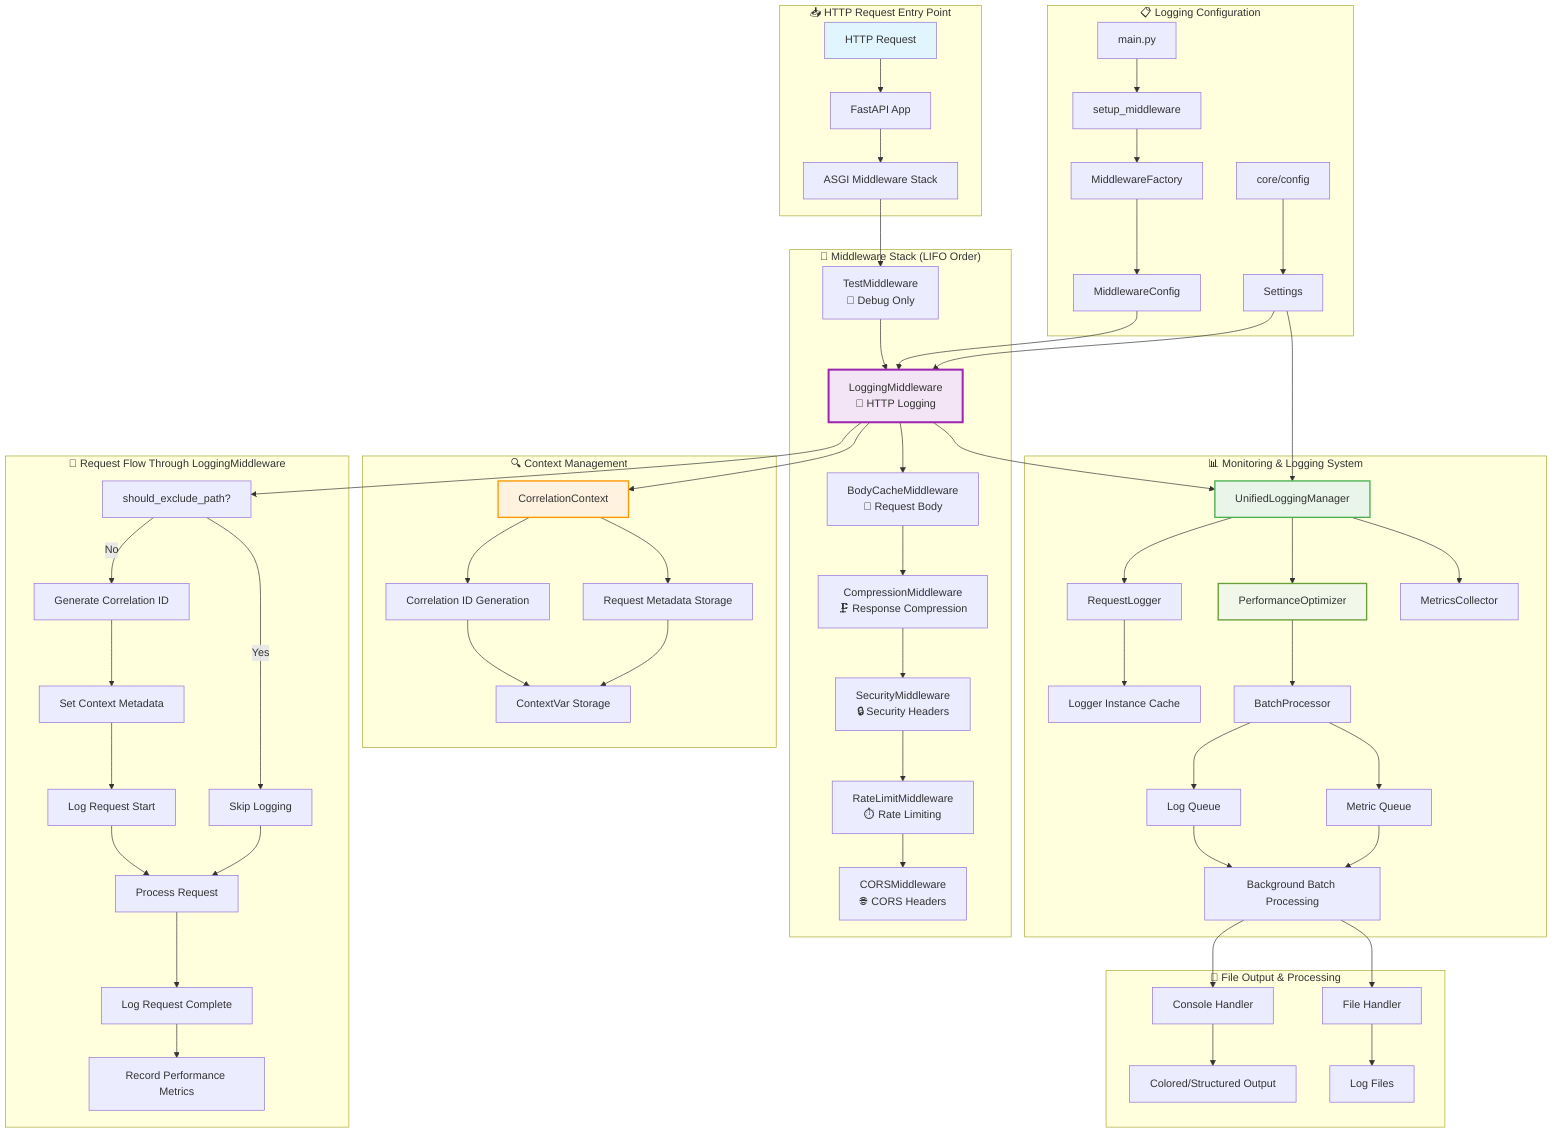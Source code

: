 graph TD
    subgraph "📥 HTTP Request Entry Point"
        A[HTTP Request] --> B[FastAPI App]
        B --> C[ASGI Middleware Stack]
    end
    
    subgraph "🔧 Middleware Stack (LIFO Order)"
        C --> D[TestMiddleware <br/>🧪 Debug Only]
        D --> E[LoggingMiddleware <br/>📝 HTTP Logging]
        E --> F[BodyCacheMiddleware <br/>💾 Request Body]
        F --> G[CompressionMiddleware <br/>🗜️ Response Compression]
        G --> H[SecurityMiddleware <br/>🔒 Security Headers]
        H --> I[RateLimitMiddleware <br/>⏱️ Rate Limiting]
        I --> J[CORSMiddleware <br/>🌐 CORS Headers]
    end
    
    subgraph "📊 Monitoring & Logging System"
        E --> K[UnifiedLoggingManager]
        K --> L[RequestLogger]
        K --> M[PerformanceOptimizer]
        K --> N[MetricsCollector]
        
        L --> O[Logger Instance Cache]
        M --> P[BatchProcessor]
        P --> Q[Log Queue]
        P --> R[Metric Queue]
        
        Q --> S[Background Batch Processing]
        R --> S
    end
    
    subgraph "🔍 Context Management"
        E --> T[CorrelationContext]
        T --> U[Correlation ID Generation]
        T --> V[Request Metadata Storage]
        U --> W[ContextVar Storage]
        V --> W
    end
    
    subgraph "📋 Logging Configuration"
        X[main.py] --> Y[setup_middleware]
        Y --> Z[MiddlewareFactory]
        Z --> AA[MiddlewareConfig]
        AA --> E
        
        BB[core/config] --> CC[Settings]
        CC --> E
        CC --> K
    end
    
    subgraph "📁 File Output & Processing"
        S --> DD[Console Handler]
        S --> EE[File Handler]
        DD --> FF[Colored/Structured Output]
        EE --> GG[Log Files]
    end
    
    subgraph "🚦 Request Flow Through LoggingMiddleware"
        E --> HH[should_exclude_path?]
        HH -->|No| II[Generate Correlation ID]
        HH -->|Yes| JJ[Skip Logging]
        II --> KK[Set Context Metadata]
        KK --> LL[Log Request Start]
        LL --> MM[Process Request]
        MM --> NN[Log Request Complete]
        NN --> OO[Record Performance Metrics]
        JJ --> MM
    end
    
    style A fill:#e1f5fe
    style E fill:#f3e5f5,stroke:#9c27b0,stroke-width:3px
    style K fill:#e8f5e8,stroke:#4caf50,stroke-width:2px
    style T fill:#fff3e0,stroke:#ff9800,stroke-width:2px
    style M fill:#f1f8e9,stroke:#689f38,stroke-width:2px
